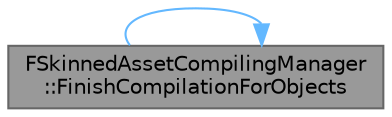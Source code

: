 digraph "FSkinnedAssetCompilingManager::FinishCompilationForObjects"
{
 // INTERACTIVE_SVG=YES
 // LATEX_PDF_SIZE
  bgcolor="transparent";
  edge [fontname=Helvetica,fontsize=10,labelfontname=Helvetica,labelfontsize=10];
  node [fontname=Helvetica,fontsize=10,shape=box,height=0.2,width=0.4];
  rankdir="LR";
  Node1 [id="Node000001",label="FSkinnedAssetCompilingManager\l::FinishCompilationForObjects",height=0.2,width=0.4,color="gray40", fillcolor="grey60", style="filled", fontcolor="black",tooltip="Blocks until completion of the requested objects."];
  Node1 -> Node1 [id="edge1_Node000001_Node000001",color="steelblue1",style="solid",tooltip=" "];
}
